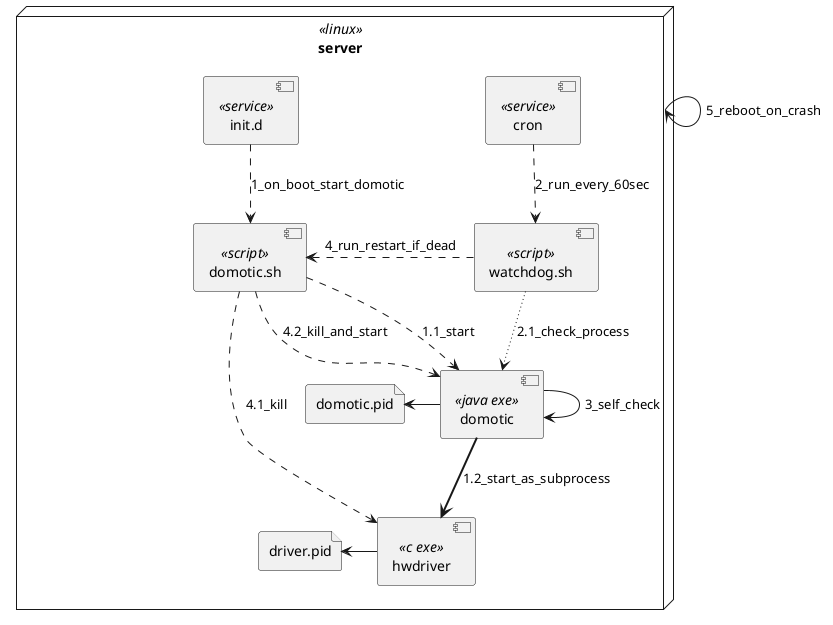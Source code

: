 @startuml Availability

node server <<linux>> {
    component cron <<service>>
    component init.d <<service>>
    component domotic.sh <<script>>
    component watchdog.sh <<script>>
    component domotic <<java exe>>
    component hwdriver <<c exe>>
    file domotic.pid
    file driver.pid

    init.d ..> domotic.sh : 1_on_boot_start_domotic
    domotic.sh ..> domotic : 1.1_start
    domotic -[bold]-> hwdriver : 1.2_start_as_subprocess
    cron ..> watchdog.sh : 2_run_every_60sec
    watchdog.sh -[dotted]-> domotic : 2.1_check_process
    domotic -> domotic : 3_self_check

    domotic.sh <. watchdog.sh : 4_run_restart_if_dead
    domotic.sh .> hwdriver : 4.1_kill
    domotic.sh ..> domotic : 4.2_kill_and_start

    domotic.pid <- domotic
    driver.pid <- hwdriver
}
server -> server : 5_reboot_on_crash
@enduml